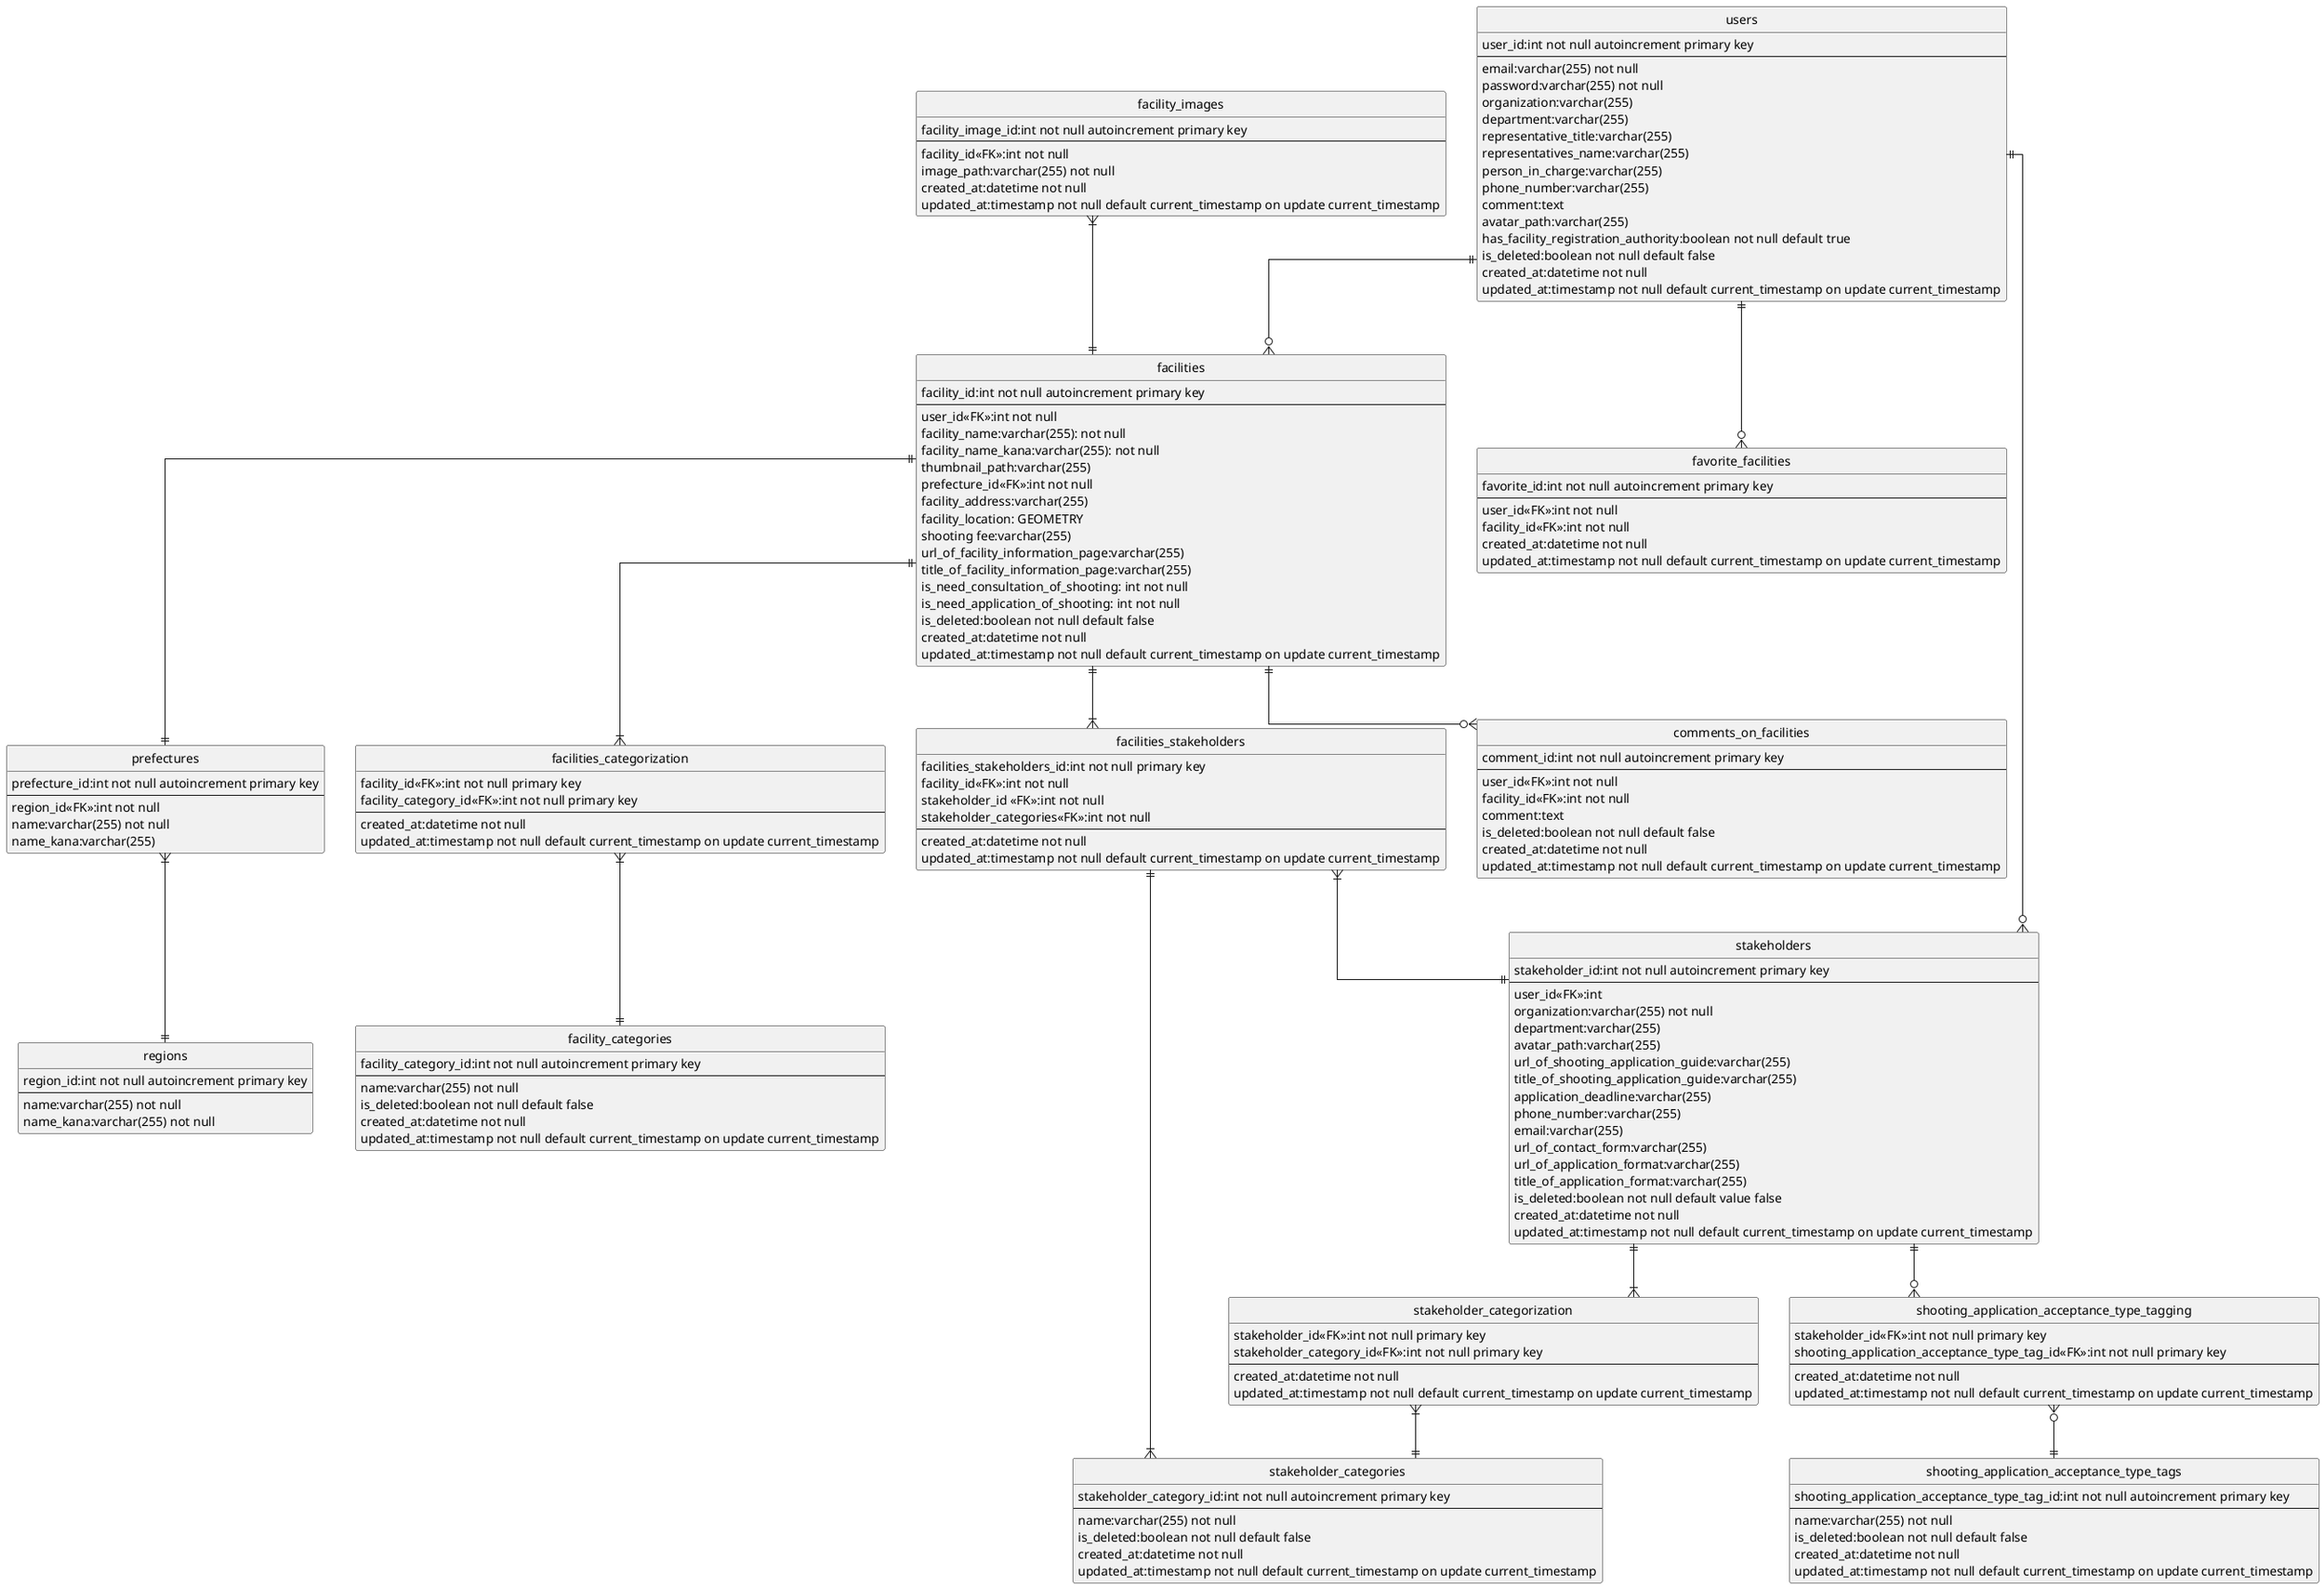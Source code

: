 @startuml kaigan-loca
' hide the spot
hide circle

' avoid problems with angled crows feet
skinparam linetype ortho


entity "users" as users {
  user_id:int not null autoincrement primary key
  --
  email:varchar(255) not null
  password:varchar(255) not null
  organization:varchar(255)
  department:varchar(255)
  representative_title:varchar(255)
  representatives_name:varchar(255)
  person_in_charge:varchar(255)
  phone_number:varchar(255)
  comment:text
  avatar_path:varchar(255)
  has_facility_registration_authority:boolean not null default true
  is_deleted:boolean not null default false
  created_at:datetime not null
  updated_at:timestamp not null default current_timestamp on update current_timestamp
}

entity "facilities" as facilities {
  facility_id:int not null autoincrement primary key
  --
  user_id<<FK>>:int not null
  facility_name:varchar(255): not null
  facility_name_kana:varchar(255): not null
  thumbnail_path:varchar(255)
  prefecture_id<<FK>>:int not null
  facility_address:varchar(255)
  facility_location: GEOMETRY
  shooting fee:varchar(255)
  url_of_facility_information_page:varchar(255)
  title_of_facility_information_page:varchar(255)
  is_need_consultation_of_shooting: int not null
  is_need_application_of_shooting: int not null
  is_deleted:boolean not null default false
  created_at:datetime not null
  updated_at:timestamp not null default current_timestamp on update current_timestamp
}

entity "stakeholders" as stakeholders {
  stakeholder_id:int not null autoincrement primary key
  --
  user_id<<FK>>:int
  organization:varchar(255) not null
  department:varchar(255)
  avatar_path:varchar(255)
  url_of_shooting_application_guide:varchar(255)
  title_of_shooting_application_guide:varchar(255)
  application_deadline:varchar(255)
  phone_number:varchar(255)
  email:varchar(255)
  url_of_contact_form:varchar(255)
  url_of_application_format:varchar(255)
  title_of_application_format:varchar(255)
  is_deleted:boolean not null default value false
  created_at:datetime not null
  updated_at:timestamp not null default current_timestamp on update current_timestamp
}

entity "facility_images" as facility_images {
  facility_image_id:int not null autoincrement primary key
  --
  facility_id<<FK>>:int not null
  image_path:varchar(255) not null
  created_at:datetime not null
  updated_at:timestamp not null default current_timestamp on update current_timestamp
}

entity "comments_on_facilities" as comments_on_facilities {
  comment_id:int not null autoincrement primary key
  --
  user_id<<FK>>:int not null
  facility_id<<FK>>:int not null
  comment:text
  is_deleted:boolean not null default false
  created_at:datetime not null
  updated_at:timestamp not null default current_timestamp on update current_timestamp
}

entity "favorite_facilities" as favorite_facilities {
  favorite_id:int not null autoincrement primary key
  --
  user_id<<FK>>:int not null
  facility_id<<FK>>:int not null
  created_at:datetime not null
  updated_at:timestamp not null default current_timestamp on update current_timestamp
}

'マスタデータ
entity "regions" as regions {
  region_id:int not null autoincrement primary key
  --
  name:varchar(255) not null
  name_kana:varchar(255) not null
}
entity "prefectures" as prefectures {
  prefecture_id:int not null autoincrement primary key
  --
  region_id<<FK>>:int not null
  name:varchar(255) not null
  name_kana:varchar(255)
}

entity "stakeholder_categories" as stakeholder_categories {
  stakeholder_category_id:int not null autoincrement primary key
  --
  name:varchar(255) not null
  is_deleted:boolean not null default false
  created_at:datetime not null
  updated_at:timestamp not null default current_timestamp on update current_timestamp
}

entity "shooting_application_acceptance_type_tags" as shooting_application_acceptance_type_tags {
  shooting_application_acceptance_type_tag_id:int not null autoincrement primary key
  --
  name:varchar(255) not null
  is_deleted:boolean not null default false
  created_at:datetime not null
  updated_at:timestamp not null default current_timestamp on update current_timestamp
}

entity "facility_categories" as facility_categories {
  facility_category_id:int not null autoincrement primary key
  --
  name:varchar(255) not null
  is_deleted:boolean not null default false
  created_at:datetime not null
  updated_at:timestamp not null default current_timestamp on update current_timestamp
}


'交差テーブル
entity "facilities_categorization" as facilities_categorization {
  facility_id<<FK>>:int not null primary key
  facility_category_id<<FK>>:int not null primary key
  --
  created_at:datetime not null
  updated_at:timestamp not null default current_timestamp on update current_timestamp
}

entity "facilities_stakeholders" as facilities_stakeholders {
  facilities_stakeholders_id:int not null primary key
  facility_id<<FK>>:int not null
  stakeholder_id <<FK>>:int not null
  stakeholder_categories<<FK>>:int not null
  --
  created_at:datetime not null
  updated_at:timestamp not null default current_timestamp on update current_timestamp
}

entity "stakeholder_categorization" as stakeholder_categorization {
  stakeholder_id<<FK>>:int not null primary key
  stakeholder_category_id<<FK>>:int not null primary key
  --
  created_at:datetime not null
  updated_at:timestamp not null default current_timestamp on update current_timestamp
}

entity "shooting_application_acceptance_type_tagging" as shooting_application_acceptance_type_tagging {
  stakeholder_id<<FK>>:int not null primary key
  shooting_application_acceptance_type_tag_id<<FK>>:int not null primary key
  --
  created_at:datetime not null
  updated_at:timestamp not null default current_timestamp on update current_timestamp
}
'user
users ||--o{ facilities
users ||--o{ stakeholders
users ||--o{ favorite_facilities
'facilities
facilities ||--|| prefectures
prefectures }|--|| regions
facility_images }|--|| facilities
facilities ||--|{ facilities_categorization
facilities_categorization }|--|| facility_categories
facilities ||--|{ facilities_stakeholders
facilities_stakeholders }|--|| stakeholders
facilities ||--o{ comments_on_facilities
'stakeholders
stakeholders ||--|{ stakeholder_categorization
stakeholder_categorization }|--|| stakeholder_categories
stakeholders ||--o{ shooting_application_acceptance_type_tagging
shooting_application_acceptance_type_tagging }o--|| shooting_application_acceptance_type_tags
'facilities_stakeholders
facilities_stakeholders ||--|{ stakeholder_categories

@enduml